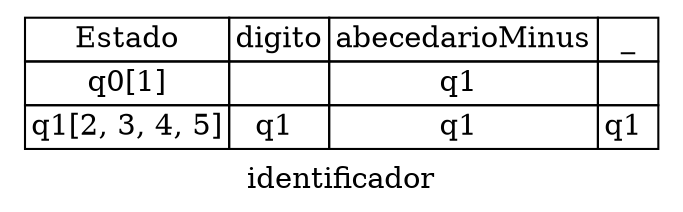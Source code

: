 digraph identificador {
    node [shape=plaintext]
    rankdir=TB
    label = "identificador";
    A [label=<
        <TABLE BORDER="0" CELLBORDER="1" CELLSPACING="0">
            <TR>
                <TD>Estado</TD>
                <TD>digito</TD>
                <TD>abecedarioMinus</TD>
                <TD>_</TD>
            </TR>
            <TR>
                <TD>q0[1]</TD>
                <TD></TD>
                <TD>q1 </TD>
                <TD></TD>
            </TR>
            <TR>
                <TD>q1[2, 3, 4, 5]</TD>
                <TD>q1 </TD>
                <TD>q1 </TD>
                <TD>q1 </TD>
            </TR>
        </TABLE>
    >]
}